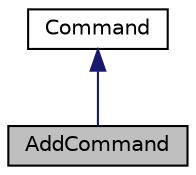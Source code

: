 digraph "AddCommand"
{
 // LATEX_PDF_SIZE
  edge [fontname="Helvetica",fontsize="10",labelfontname="Helvetica",labelfontsize="10"];
  node [fontname="Helvetica",fontsize="10",shape=record];
  Node1 [label="AddCommand",height=0.2,width=0.4,color="black", fillcolor="grey75", style="filled", fontcolor="black",tooltip="Lớp lệnh thêm sinh viên, giảng viên hoặc khoa vào cơ sở dữ liệu."];
  Node2 -> Node1 [dir="back",color="midnightblue",fontsize="10",style="solid",fontname="Helvetica"];
  Node2 [label="Command",height=0.2,width=0.4,color="black", fillcolor="white", style="filled",URL="$classCommand.html",tooltip="Lớp cơ sở cho các lệnh trong hệ thống quản lý sinh viên."];
}
